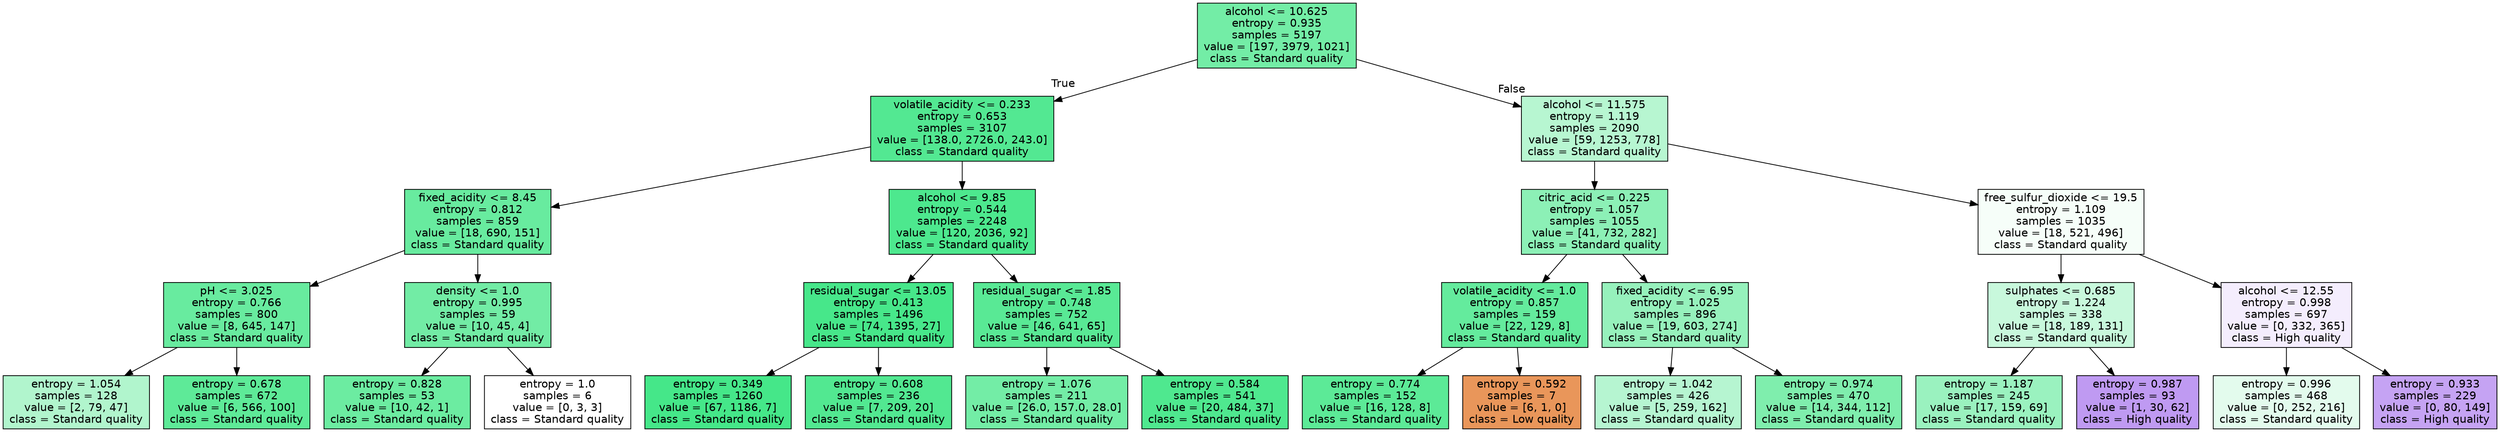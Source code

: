 digraph Tree {
node [shape=box, style="filled", color="black", fontname="helvetica"] ;
edge [fontname="helvetica"] ;
0 [label="alcohol <= 10.625\nentropy = 0.935\nsamples = 5197\nvalue = [197, 3979, 1021]\nclass = Standard quality", fillcolor="#73eda6"] ;
1 [label="volatile_acidity <= 0.233\nentropy = 0.653\nsamples = 3107\nvalue = [138.0, 2726.0, 243.0]\nclass = Standard quality", fillcolor="#53e892"] ;
0 -> 1 [labeldistance=2.5, labelangle=45, headlabel="True"] ;
2 [label="fixed_acidity <= 8.45\nentropy = 0.812\nsamples = 859\nvalue = [18, 690, 151]\nclass = Standard quality", fillcolor="#68eb9f"] ;
1 -> 2 ;
3 [label="pH <= 3.025\nentropy = 0.766\nsamples = 800\nvalue = [8, 645, 147]\nclass = Standard quality", fillcolor="#68eb9f"] ;
2 -> 3 ;
4 [label="entropy = 1.054\nsamples = 128\nvalue = [2, 79, 47]\nclass = Standard quality", fillcolor="#b1f5cd"] ;
3 -> 4 ;
5 [label="entropy = 0.678\nsamples = 672\nvalue = [6, 566, 100]\nclass = Standard quality", fillcolor="#5eea98"] ;
3 -> 5 ;
6 [label="density <= 1.0\nentropy = 0.995\nsamples = 59\nvalue = [10, 45, 4]\nclass = Standard quality", fillcolor="#72eca5"] ;
2 -> 6 ;
7 [label="entropy = 0.828\nsamples = 53\nvalue = [10, 42, 1]\nclass = Standard quality", fillcolor="#6ceca1"] ;
6 -> 7 ;
8 [label="entropy = 1.0\nsamples = 6\nvalue = [0, 3, 3]\nclass = Standard quality", fillcolor="#ffffff"] ;
6 -> 8 ;
9 [label="alcohol <= 9.85\nentropy = 0.544\nsamples = 2248\nvalue = [120, 2036, 92]\nclass = Standard quality", fillcolor="#4de88e"] ;
1 -> 9 ;
10 [label="residual_sugar <= 13.05\nentropy = 0.413\nsamples = 1496\nvalue = [74, 1395, 27]\nclass = Standard quality", fillcolor="#47e78a"] ;
9 -> 10 ;
11 [label="entropy = 0.349\nsamples = 1260\nvalue = [67, 1186, 7]\nclass = Standard quality", fillcolor="#45e789"] ;
10 -> 11 ;
12 [label="entropy = 0.608\nsamples = 236\nvalue = [7, 209, 20]\nclass = Standard quality", fillcolor="#52e891"] ;
10 -> 12 ;
13 [label="residual_sugar <= 1.85\nentropy = 0.748\nsamples = 752\nvalue = [46, 641, 65]\nclass = Standard quality", fillcolor="#59e995"] ;
9 -> 13 ;
14 [label="entropy = 1.076\nsamples = 211\nvalue = [26.0, 157.0, 28.0]\nclass = Standard quality", fillcolor="#73eda6"] ;
13 -> 14 ;
15 [label="entropy = 0.584\nsamples = 541\nvalue = [20, 484, 37]\nclass = Standard quality", fillcolor="#4fe88f"] ;
13 -> 15 ;
16 [label="alcohol <= 11.575\nentropy = 1.119\nsamples = 2090\nvalue = [59, 1253, 778]\nclass = Standard quality", fillcolor="#b7f6d1"] ;
0 -> 16 [labeldistance=2.5, labelangle=-45, headlabel="False"] ;
17 [label="citric_acid <= 0.225\nentropy = 1.057\nsamples = 1055\nvalue = [41, 732, 282]\nclass = Standard quality", fillcolor="#8cf0b6"] ;
16 -> 17 ;
18 [label="volatile_acidity <= 1.0\nentropy = 0.857\nsamples = 159\nvalue = [22, 129, 8]\nclass = Standard quality", fillcolor="#64eb9d"] ;
17 -> 18 ;
19 [label="entropy = 0.774\nsamples = 152\nvalue = [16, 128, 8]\nclass = Standard quality", fillcolor="#5cea97"] ;
18 -> 19 ;
20 [label="entropy = 0.592\nsamples = 7\nvalue = [6, 1, 0]\nclass = Low quality", fillcolor="#e9965a"] ;
18 -> 20 ;
21 [label="fixed_acidity <= 6.95\nentropy = 1.025\nsamples = 896\nvalue = [19, 603, 274]\nclass = Standard quality", fillcolor="#96f1bc"] ;
17 -> 21 ;
22 [label="entropy = 1.042\nsamples = 426\nvalue = [5, 259, 162]\nclass = Standard quality", fillcolor="#b6f5d1"] ;
21 -> 22 ;
23 [label="entropy = 0.974\nsamples = 470\nvalue = [14, 344, 112]\nclass = Standard quality", fillcolor="#7feead"] ;
21 -> 23 ;
24 [label="free_sulfur_dioxide <= 19.5\nentropy = 1.109\nsamples = 1035\nvalue = [18, 521, 496]\nclass = Standard quality", fillcolor="#f6fef9"] ;
16 -> 24 ;
25 [label="sulphates <= 0.685\nentropy = 1.224\nsamples = 338\nvalue = [18, 189, 131]\nclass = Standard quality", fillcolor="#c8f8dc"] ;
24 -> 25 ;
26 [label="entropy = 1.187\nsamples = 245\nvalue = [17, 159, 69]\nclass = Standard quality", fillcolor="#9af2bf"] ;
25 -> 26 ;
27 [label="entropy = 0.987\nsamples = 93\nvalue = [1, 30, 62]\nclass = High quality", fillcolor="#bf9af2"] ;
25 -> 27 ;
28 [label="alcohol <= 12.55\nentropy = 0.998\nsamples = 697\nvalue = [0, 332, 365]\nclass = High quality", fillcolor="#f4edfd"] ;
24 -> 28 ;
29 [label="entropy = 0.996\nsamples = 468\nvalue = [0, 252, 216]\nclass = Standard quality", fillcolor="#e3fbed"] ;
28 -> 29 ;
30 [label="entropy = 0.933\nsamples = 229\nvalue = [0, 80, 149]\nclass = High quality", fillcolor="#c5a3f3"] ;
28 -> 30 ;
}